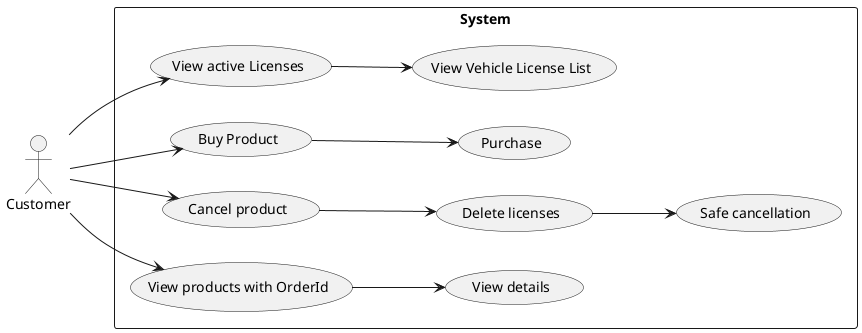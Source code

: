 @startuml
left to right direction

actor "Customer" as at
rectangle System{



(Buy Product)  -->(Purchase)


'auskommentiert, weil aktuell nicht benötigt
'(View Compatible Products)---> (View runtime 3/6/9/12): << include>>


(View active Licenses)-->(View Vehicle License List)
(Cancel product)-->(Delete licenses)
(Delete licenses)-->(Safe cancellation)
(View products with OrderId)-->(View details)
}

'at --> (View Compatible Products)
at --> (Buy Product)
at -> (View active Licenses)
at -->(Cancel product)
at -->(View products with OrderId)
@enduml